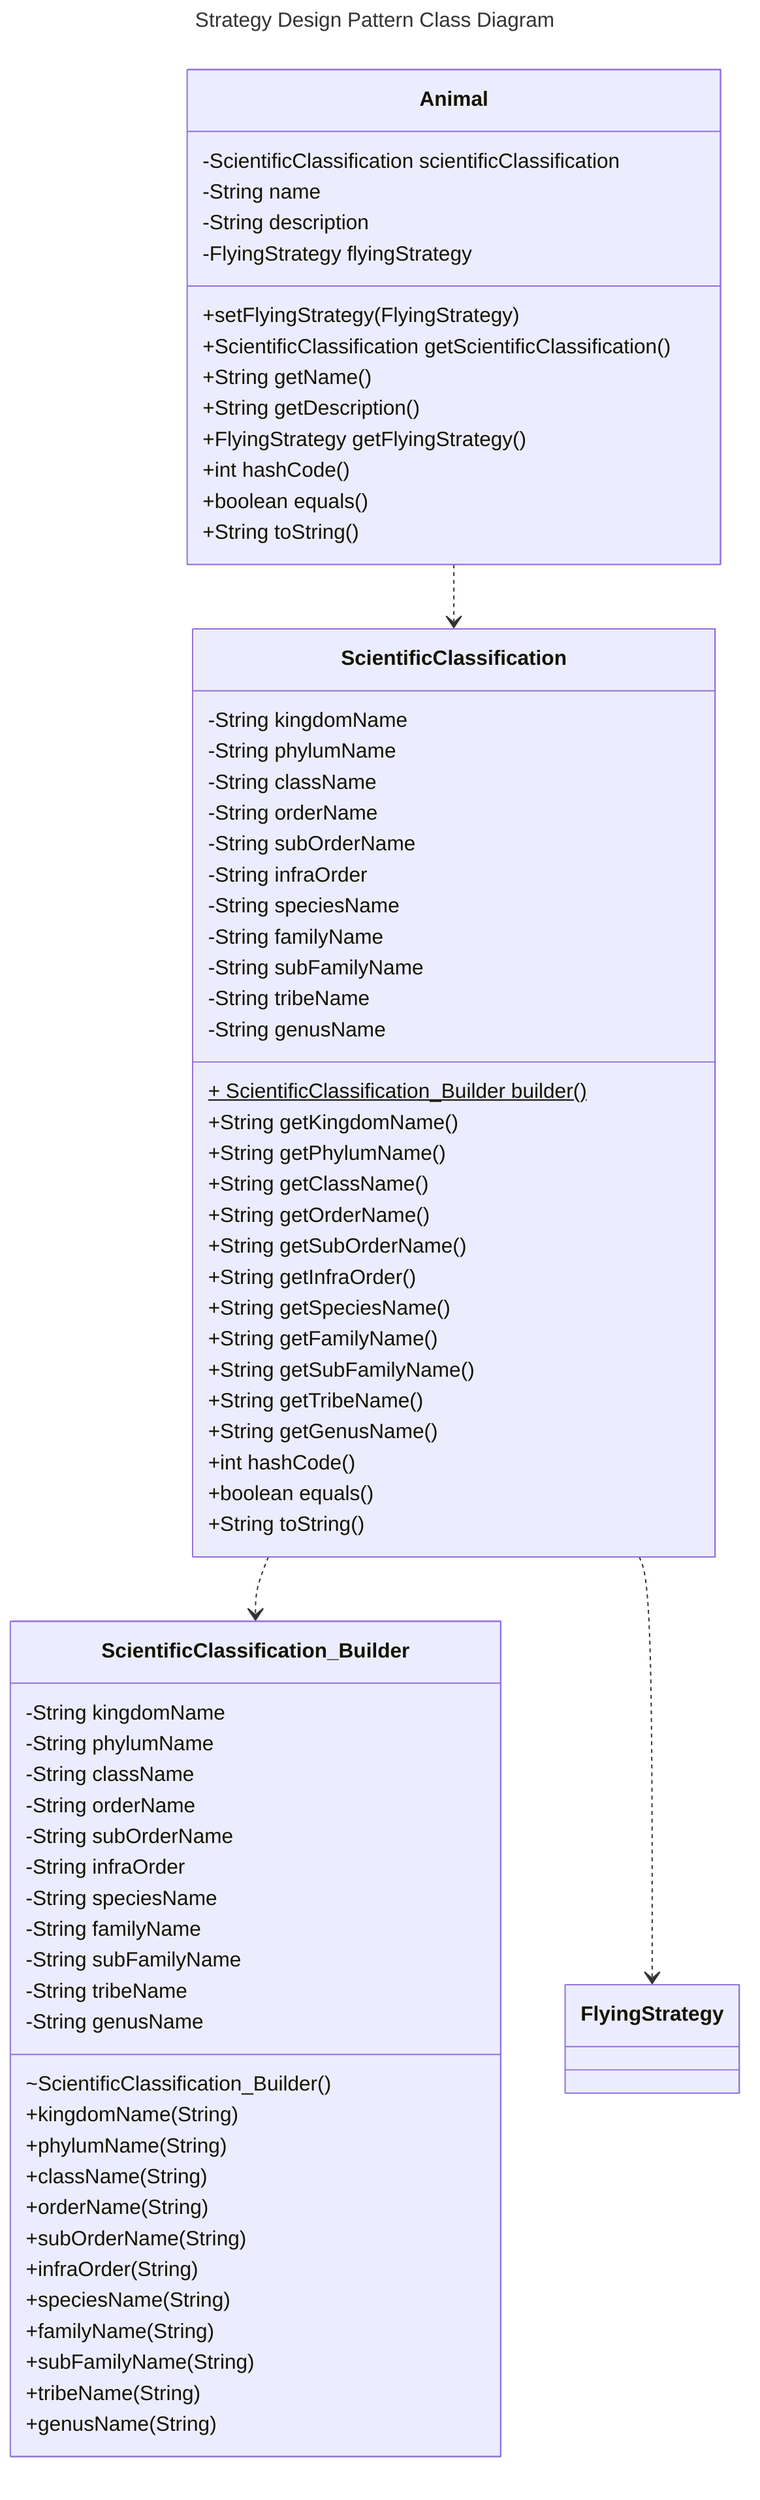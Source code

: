 ---
title: Strategy Design Pattern Class Diagram
---
classDiagram
    Animal ..> ScientificClassification
    ScientificClassification ..> ScientificClassification_Builder
    ScientificClassification ..> FlyingStrategy
    class ScientificClassification {
        -String kingdomName
        -String phylumName
        -String className
        -String orderName
        -String subOrderName
        -String infraOrder
        -String speciesName
        -String familyName
        -String subFamilyName
        -String tribeName
        -String genusName
        + ScientificClassification_Builder builder()$
        +String getKingdomName()
        +String getPhylumName()
        +String getClassName()
        +String getOrderName()
        +String getSubOrderName()
        +String getInfraOrder()
        +String getSpeciesName()
        +String getFamilyName()
        +String getSubFamilyName()
        +String getTribeName()
        +String getGenusName()
        +int hashCode()
        +boolean equals()
        +String toString()
    }
    class ScientificClassification_Builder {
        -String kingdomName
        -String phylumName
        -String className
        -String orderName
        -String subOrderName
        -String infraOrder
        -String speciesName
        -String familyName
        -String subFamilyName
        -String tribeName
        -String genusName
        ~ScientificClassification_Builder()
        +kingdomName(String)
        +phylumName(String)
        +className(String)
        +orderName(String)
        +subOrderName(String)
        +infraOrder(String)
        +speciesName(String)
        +familyName(String)
        +subFamilyName(String)
        +tribeName(String)
        +genusName(String)
    }
    class Animal{
        -ScientificClassification scientificClassification
        -String name
        -String description
        -FlyingStrategy flyingStrategy
        +setFlyingStrategy(FlyingStrategy)
        +ScientificClassification getScientificClassification()
        +String getName()
        +String getDescription()
        +FlyingStrategy getFlyingStrategy()
        +int hashCode()
        +boolean equals()
        +String toString()
    }